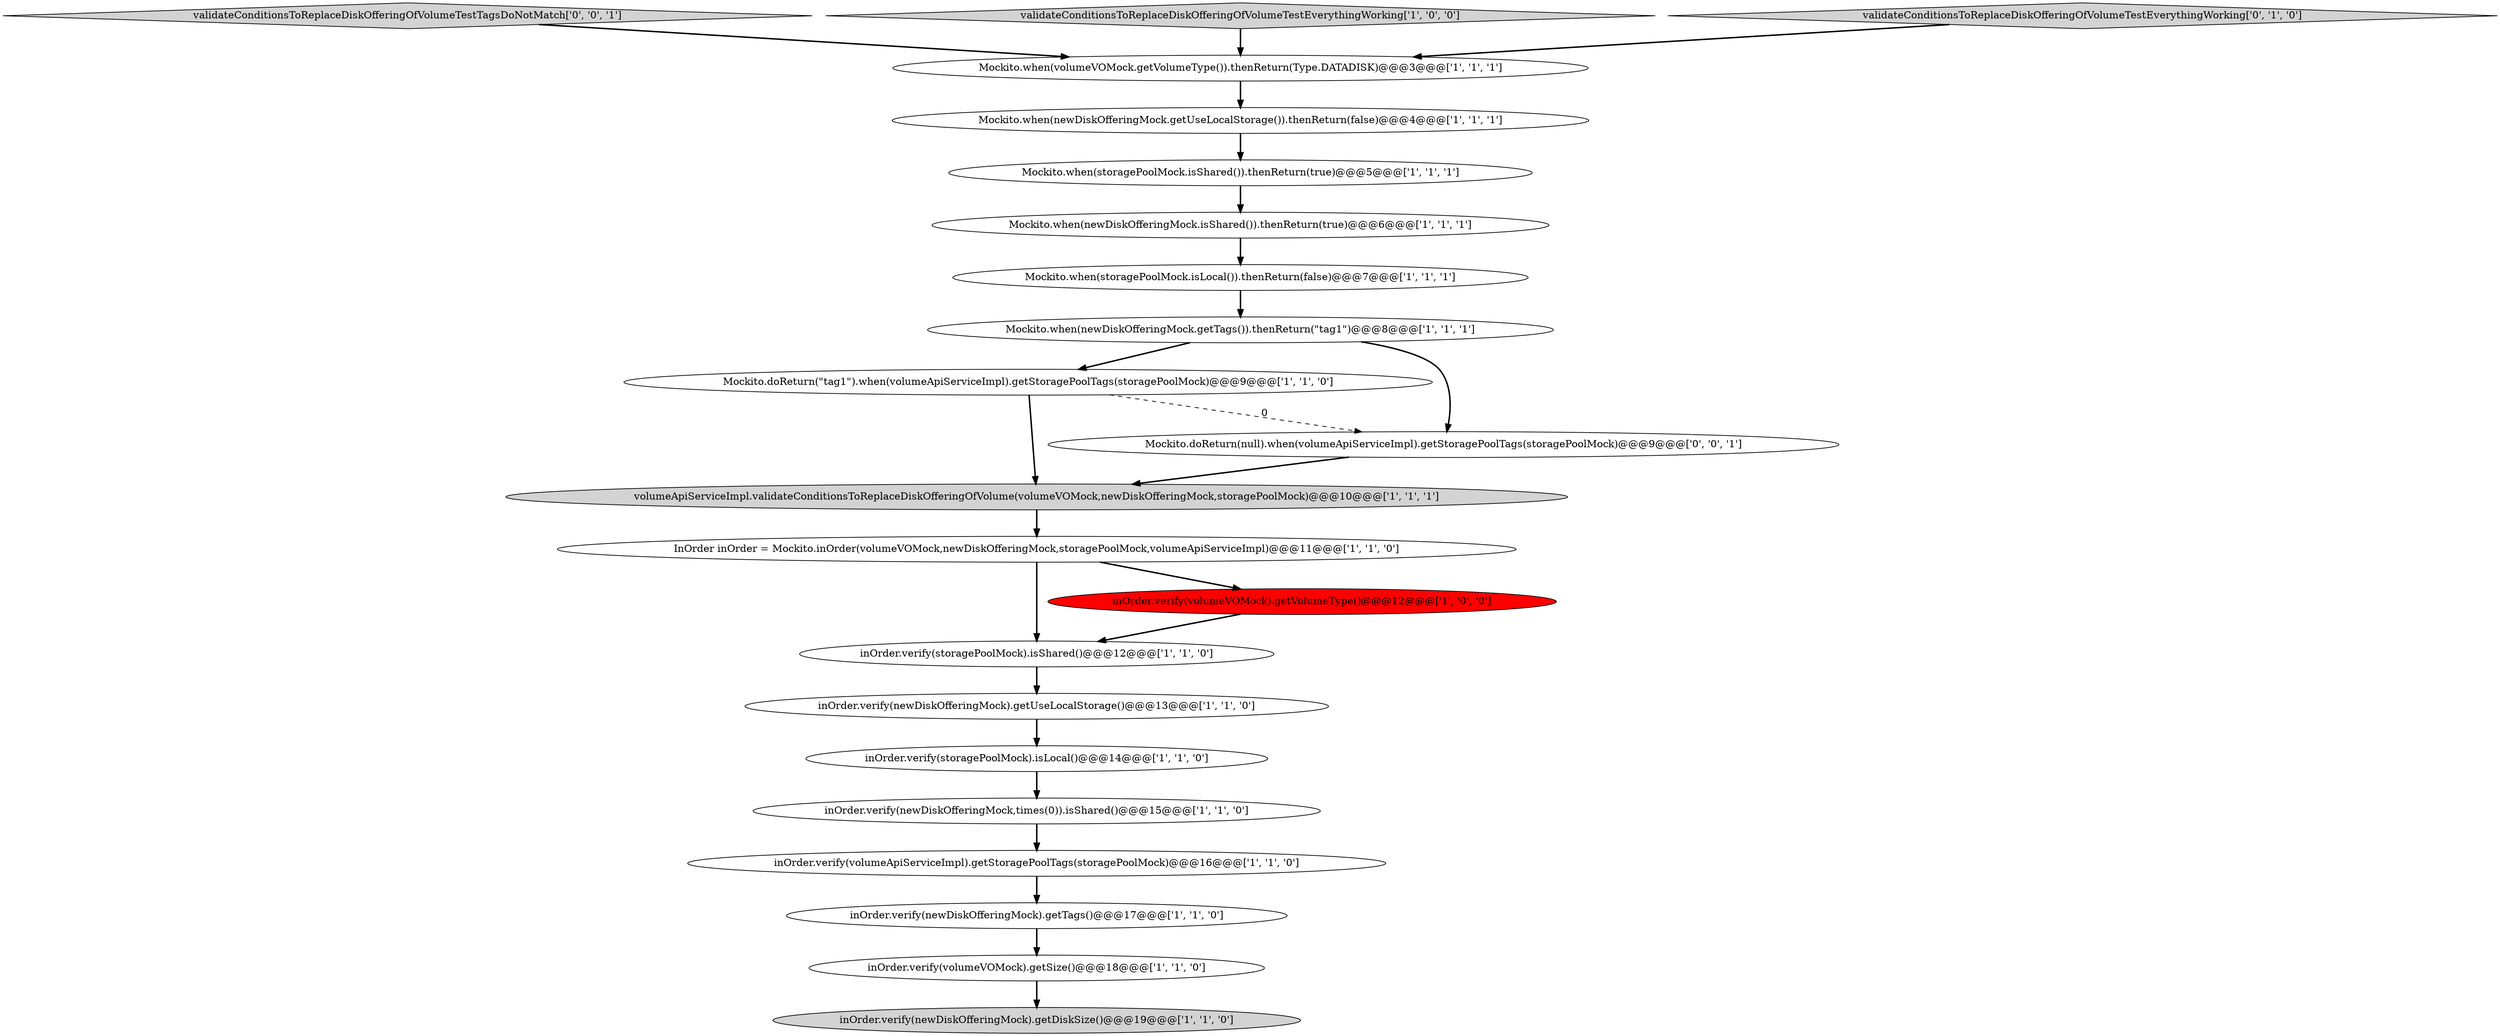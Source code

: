 digraph {
10 [style = filled, label = "inOrder.verify(storagePoolMock).isShared()@@@12@@@['1', '1', '0']", fillcolor = white, shape = ellipse image = "AAA0AAABBB1BBB"];
0 [style = filled, label = "InOrder inOrder = Mockito.inOrder(volumeVOMock,newDiskOfferingMock,storagePoolMock,volumeApiServiceImpl)@@@11@@@['1', '1', '0']", fillcolor = white, shape = ellipse image = "AAA0AAABBB1BBB"];
9 [style = filled, label = "Mockito.when(newDiskOfferingMock.getUseLocalStorage()).thenReturn(false)@@@4@@@['1', '1', '1']", fillcolor = white, shape = ellipse image = "AAA0AAABBB1BBB"];
17 [style = filled, label = "volumeApiServiceImpl.validateConditionsToReplaceDiskOfferingOfVolume(volumeVOMock,newDiskOfferingMock,storagePoolMock)@@@10@@@['1', '1', '1']", fillcolor = lightgray, shape = ellipse image = "AAA0AAABBB1BBB"];
3 [style = filled, label = "Mockito.when(volumeVOMock.getVolumeType()).thenReturn(Type.DATADISK)@@@3@@@['1', '1', '1']", fillcolor = white, shape = ellipse image = "AAA0AAABBB1BBB"];
13 [style = filled, label = "inOrder.verify(storagePoolMock).isLocal()@@@14@@@['1', '1', '0']", fillcolor = white, shape = ellipse image = "AAA0AAABBB1BBB"];
12 [style = filled, label = "Mockito.when(storagePoolMock.isShared()).thenReturn(true)@@@5@@@['1', '1', '1']", fillcolor = white, shape = ellipse image = "AAA0AAABBB1BBB"];
8 [style = filled, label = "inOrder.verify(newDiskOfferingMock).getDiskSize()@@@19@@@['1', '1', '0']", fillcolor = lightgray, shape = ellipse image = "AAA0AAABBB1BBB"];
11 [style = filled, label = "inOrder.verify(newDiskOfferingMock,times(0)).isShared()@@@15@@@['1', '1', '0']", fillcolor = white, shape = ellipse image = "AAA0AAABBB1BBB"];
1 [style = filled, label = "inOrder.verify(volumeVOMock).getVolumeType()@@@12@@@['1', '0', '0']", fillcolor = red, shape = ellipse image = "AAA1AAABBB1BBB"];
14 [style = filled, label = "Mockito.when(newDiskOfferingMock.getTags()).thenReturn(\"tag1\")@@@8@@@['1', '1', '1']", fillcolor = white, shape = ellipse image = "AAA0AAABBB1BBB"];
16 [style = filled, label = "Mockito.doReturn(\"tag1\").when(volumeApiServiceImpl).getStoragePoolTags(storagePoolMock)@@@9@@@['1', '1', '0']", fillcolor = white, shape = ellipse image = "AAA0AAABBB1BBB"];
6 [style = filled, label = "Mockito.when(newDiskOfferingMock.isShared()).thenReturn(true)@@@6@@@['1', '1', '1']", fillcolor = white, shape = ellipse image = "AAA0AAABBB1BBB"];
21 [style = filled, label = "validateConditionsToReplaceDiskOfferingOfVolumeTestTagsDoNotMatch['0', '0', '1']", fillcolor = lightgray, shape = diamond image = "AAA0AAABBB3BBB"];
20 [style = filled, label = "Mockito.doReturn(null).when(volumeApiServiceImpl).getStoragePoolTags(storagePoolMock)@@@9@@@['0', '0', '1']", fillcolor = white, shape = ellipse image = "AAA0AAABBB3BBB"];
5 [style = filled, label = "validateConditionsToReplaceDiskOfferingOfVolumeTestEverythingWorking['1', '0', '0']", fillcolor = lightgray, shape = diamond image = "AAA0AAABBB1BBB"];
19 [style = filled, label = "validateConditionsToReplaceDiskOfferingOfVolumeTestEverythingWorking['0', '1', '0']", fillcolor = lightgray, shape = diamond image = "AAA0AAABBB2BBB"];
18 [style = filled, label = "Mockito.when(storagePoolMock.isLocal()).thenReturn(false)@@@7@@@['1', '1', '1']", fillcolor = white, shape = ellipse image = "AAA0AAABBB1BBB"];
2 [style = filled, label = "inOrder.verify(newDiskOfferingMock).getUseLocalStorage()@@@13@@@['1', '1', '0']", fillcolor = white, shape = ellipse image = "AAA0AAABBB1BBB"];
15 [style = filled, label = "inOrder.verify(volumeVOMock).getSize()@@@18@@@['1', '1', '0']", fillcolor = white, shape = ellipse image = "AAA0AAABBB1BBB"];
4 [style = filled, label = "inOrder.verify(volumeApiServiceImpl).getStoragePoolTags(storagePoolMock)@@@16@@@['1', '1', '0']", fillcolor = white, shape = ellipse image = "AAA0AAABBB1BBB"];
7 [style = filled, label = "inOrder.verify(newDiskOfferingMock).getTags()@@@17@@@['1', '1', '0']", fillcolor = white, shape = ellipse image = "AAA0AAABBB1BBB"];
14->16 [style = bold, label=""];
5->3 [style = bold, label=""];
20->17 [style = bold, label=""];
6->18 [style = bold, label=""];
11->4 [style = bold, label=""];
16->17 [style = bold, label=""];
12->6 [style = bold, label=""];
13->11 [style = bold, label=""];
4->7 [style = bold, label=""];
2->13 [style = bold, label=""];
3->9 [style = bold, label=""];
0->10 [style = bold, label=""];
17->0 [style = bold, label=""];
0->1 [style = bold, label=""];
7->15 [style = bold, label=""];
10->2 [style = bold, label=""];
9->12 [style = bold, label=""];
1->10 [style = bold, label=""];
19->3 [style = bold, label=""];
18->14 [style = bold, label=""];
15->8 [style = bold, label=""];
14->20 [style = bold, label=""];
21->3 [style = bold, label=""];
16->20 [style = dashed, label="0"];
}
